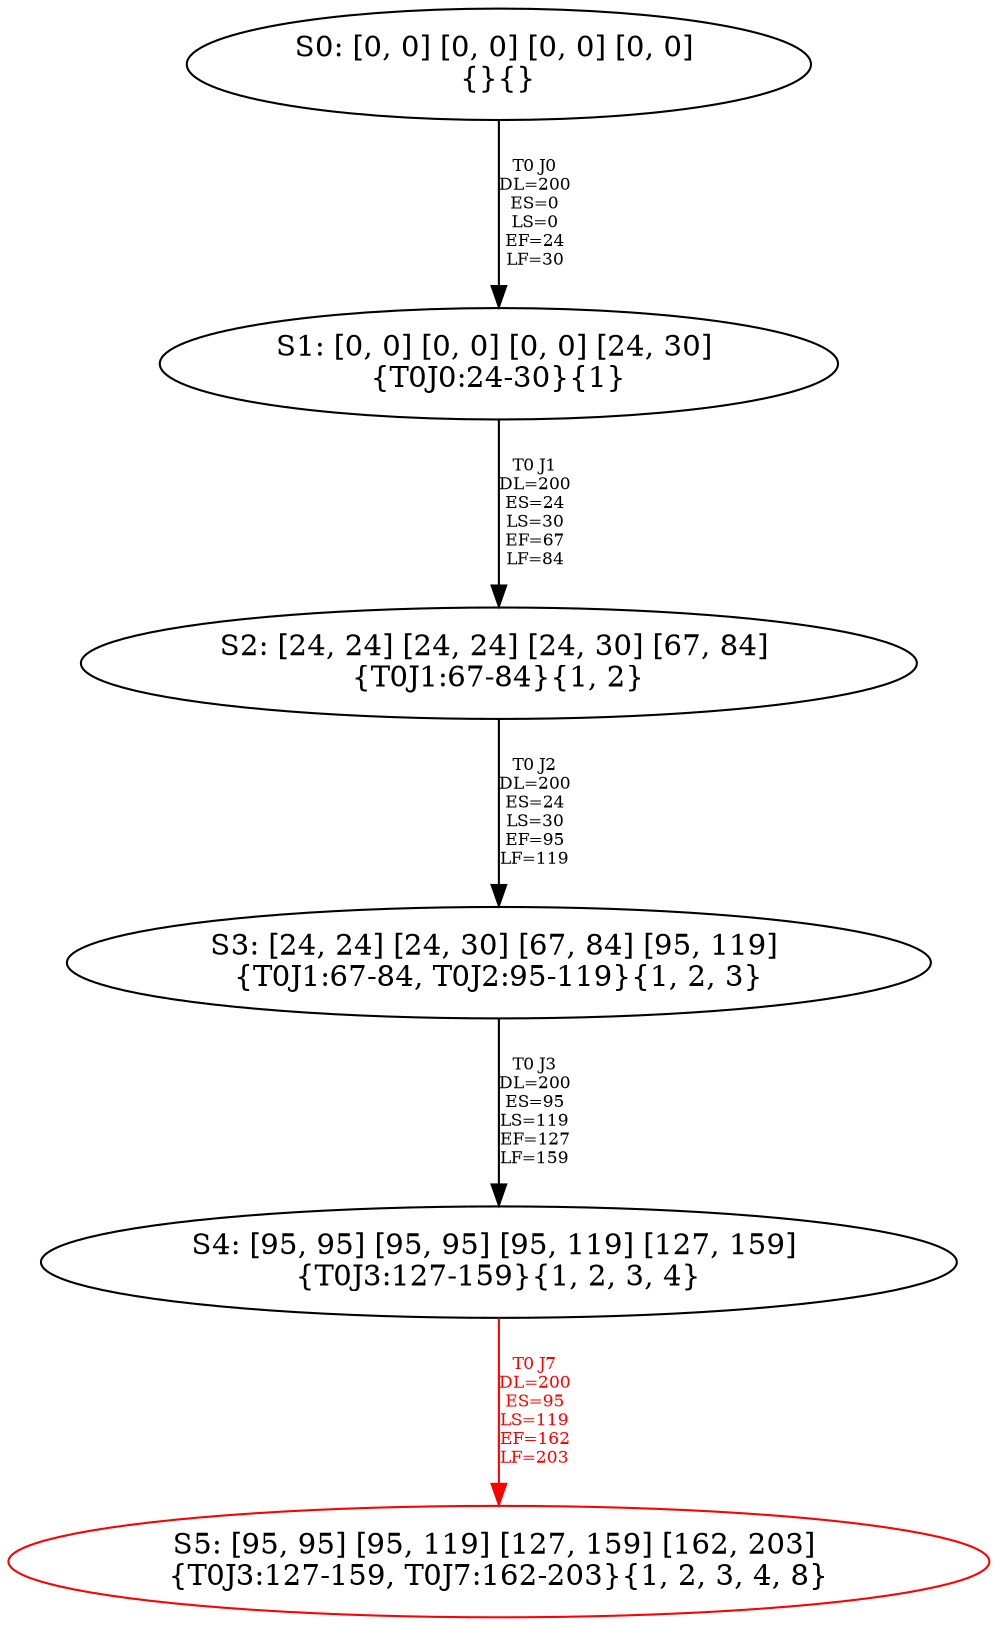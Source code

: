 digraph {
	S0[label="S0: [0, 0] [0, 0] [0, 0] [0, 0] \n{}{}"];
	S1[label="S1: [0, 0] [0, 0] [0, 0] [24, 30] \n{T0J0:24-30}{1}"];
	S2[label="S2: [24, 24] [24, 24] [24, 30] [67, 84] \n{T0J1:67-84}{1, 2}"];
	S3[label="S3: [24, 24] [24, 30] [67, 84] [95, 119] \n{T0J1:67-84, T0J2:95-119}{1, 2, 3}"];
	S4[label="S4: [95, 95] [95, 95] [95, 119] [127, 159] \n{T0J3:127-159}{1, 2, 3, 4}"];
	S5[label="S5: [95, 95] [95, 119] [127, 159] [162, 203] \n{T0J3:127-159, T0J7:162-203}{1, 2, 3, 4, 8}"];
	S0 -> S1[label="T0 J0\nDL=200\nES=0\nLS=0\nEF=24\nLF=30",fontsize=8];
	S1 -> S2[label="T0 J1\nDL=200\nES=24\nLS=30\nEF=67\nLF=84",fontsize=8];
	S2 -> S3[label="T0 J2\nDL=200\nES=24\nLS=30\nEF=95\nLF=119",fontsize=8];
	S3 -> S4[label="T0 J3\nDL=200\nES=95\nLS=119\nEF=127\nLF=159",fontsize=8];
	S4 -> S5[label="T0 J7\nDL=200\nES=95\nLS=119\nEF=162\nLF=203",color=Red,fontcolor=Red,fontsize=8];
S5[color=Red];
}
